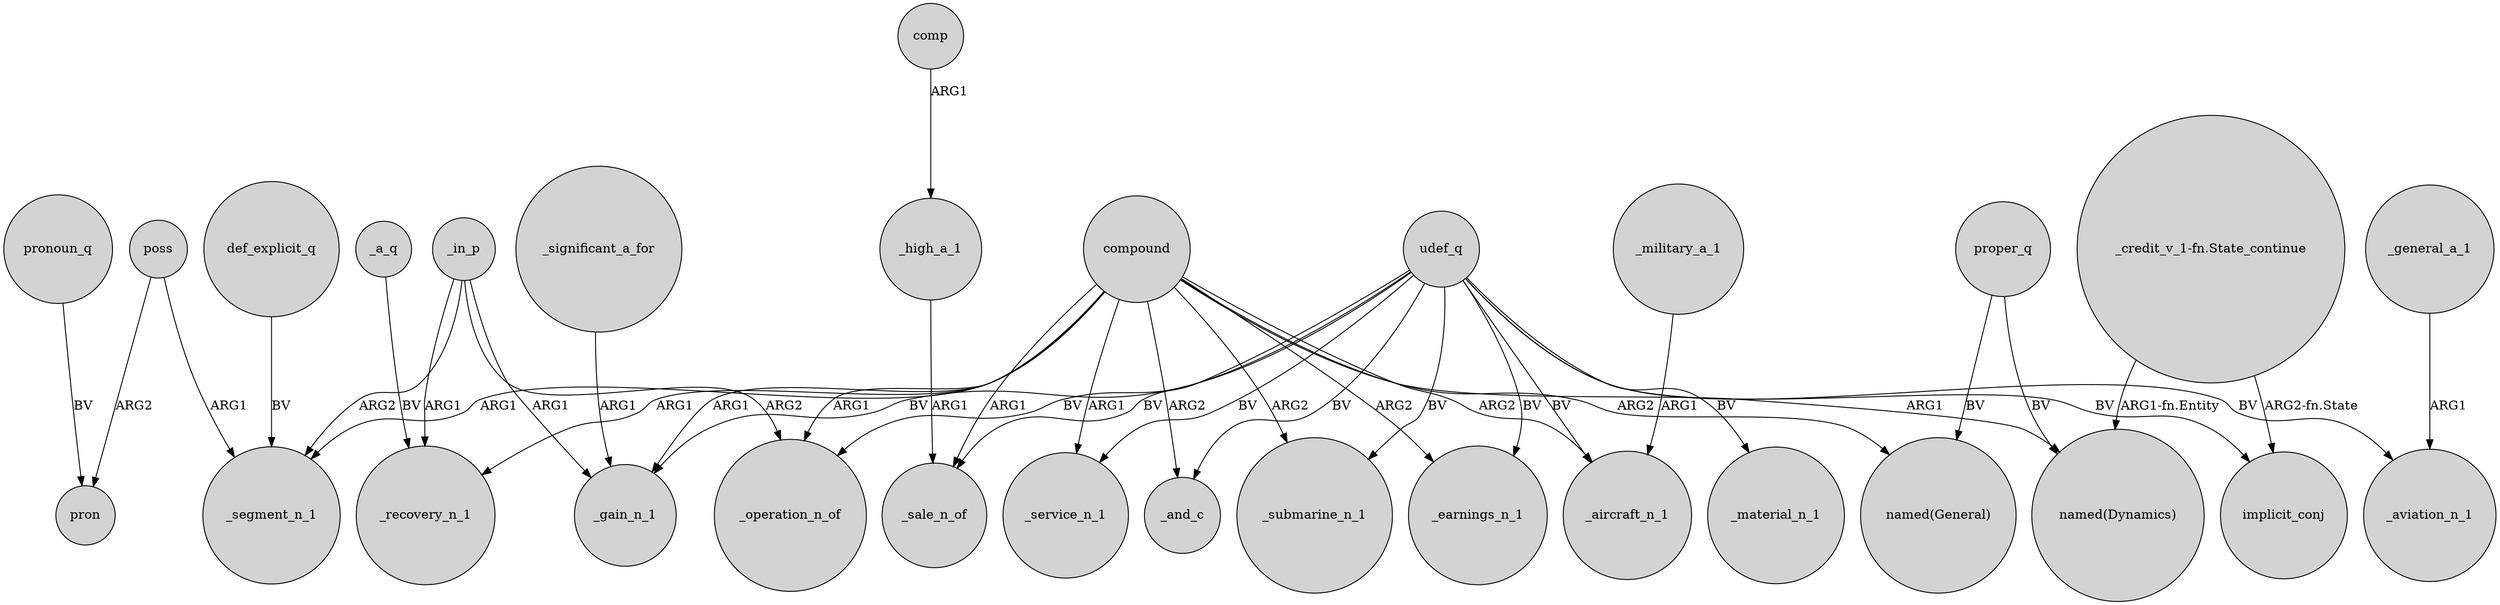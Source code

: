 digraph {
	node [shape=circle style=filled]
	_significant_a_for -> _gain_n_1 [label=ARG1]
	udef_q -> _service_n_1 [label=BV]
	_in_p -> _operation_n_of [label=ARG2]
	_a_q -> _recovery_n_1 [label=BV]
	udef_q -> _material_n_1 [label=BV]
	_high_a_1 -> _sale_n_of [label=ARG1]
	_in_p -> _segment_n_1 [label=ARG2]
	compound -> _submarine_n_1 [label=ARG2]
	compound -> _segment_n_1 [label=ARG1]
	udef_q -> _aviation_n_1 [label=BV]
	compound -> _operation_n_of [label=ARG1]
	udef_q -> _sale_n_of [label=BV]
	udef_q -> _and_c [label=BV]
	_military_a_1 -> _aircraft_n_1 [label=ARG1]
	compound -> _and_c [label=ARG2]
	compound -> "named(Dynamics)" [label=ARG1]
	_in_p -> _recovery_n_1 [label=ARG1]
	compound -> _aircraft_n_1 [label=ARG2]
	compound -> _earnings_n_1 [label=ARG2]
	pronoun_q -> pron [label=BV]
	proper_q -> "named(Dynamics)" [label=BV]
	poss -> pron [label=ARG2]
	compound -> _recovery_n_1 [label=ARG1]
	udef_q -> _earnings_n_1 [label=BV]
	"_credit_v_1-fn.State_continue" -> "named(Dynamics)" [label="ARG1-fn.Entity"]
	comp -> _high_a_1 [label=ARG1]
	udef_q -> _operation_n_of [label=BV]
	proper_q -> "named(General)" [label=BV]
	def_explicit_q -> _segment_n_1 [label=BV]
	_in_p -> _gain_n_1 [label=ARG1]
	_general_a_1 -> _aviation_n_1 [label=ARG1]
	compound -> _gain_n_1 [label=ARG1]
	"_credit_v_1-fn.State_continue" -> implicit_conj [label="ARG2-fn.State"]
	udef_q -> _aircraft_n_1 [label=BV]
	udef_q -> _submarine_n_1 [label=BV]
	compound -> _service_n_1 [label=ARG1]
	poss -> _segment_n_1 [label=ARG1]
	udef_q -> implicit_conj [label=BV]
	compound -> _sale_n_of [label=ARG1]
	compound -> "named(General)" [label=ARG2]
	udef_q -> _gain_n_1 [label=BV]
}
